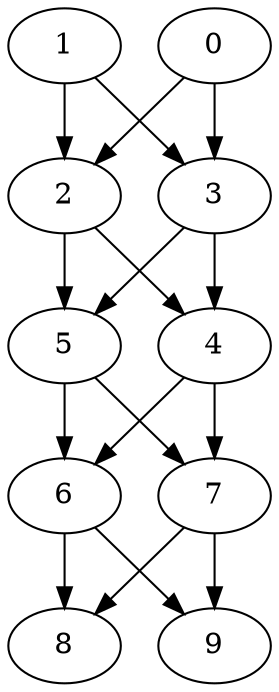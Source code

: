 digraph "Stencil_Nodes_10_CCR_1.01_WeightType_Random#2" {
	graph ["Duplicate states"=0,
		GraphType=Stencil,
		"Max states in OPEN"=0,
		Modes="120000ms; topo-ordered tasks, ; Pruning: task equivalence, fixed order ready list, ; F-value: ; Optimisation: best schedule length (\
SL) optimisation on equal, ",
		NumberOfTasks=10,
		"Pruned using list schedule length"=88,
		"States removed from OPEN"=0,
		TargetSystem="Homogeneous-2",
		"Time to schedule (ms)"=134,
		"Total idle time"=57,
		"Total schedule length"=88,
		"Total sequential time"=115,
		"Total states created"=230
	];
	1	["Finish time"=17,
		Processor=0,
		"Start time"=0,
		Weight=17];
	2	["Finish time"=37,
		Processor=1,
		"Start time"=20,
		Weight=17];
	1 -> 2	[Weight=3];
	3	["Finish time"=34,
		Processor=0,
		"Start time"=17,
		Weight=17];
	1 -> 3	[Weight=5];
	0	["Finish time"=7,
		Processor=1,
		"Start time"=0,
		Weight=7];
	0 -> 2	[Weight=9];
	0 -> 3	[Weight=9];
	5	["Finish time"=48,
		Processor=1,
		"Start time"=43,
		Weight=5];
	2 -> 5	[Weight=10];
	4	["Finish time"=43,
		Processor=0,
		"Start time"=40,
		Weight=3];
	2 -> 4	[Weight=3];
	3 -> 5	[Weight=9];
	3 -> 4	[Weight=3];
	6	["Finish time"=68,
		Processor=1,
		"Start time"=51,
		Weight=17];
	5 -> 6	[Weight=10];
	7	["Finish time"=65,
		Processor=0,
		"Start time"=56,
		Weight=9];
	5 -> 7	[Weight=8];
	4 -> 6	[Weight=8];
	4 -> 7	[Weight=4];
	8	["Finish time"=88,
		Processor=1,
		"Start time"=74,
		Weight=14];
	6 -> 8	[Weight=10];
	9	["Finish time"=84,
		Processor=0,
		"Start time"=75,
		Weight=9];
	6 -> 9	[Weight=7];
	7 -> 8	[Weight=9];
	7 -> 9	[Weight=9];
}
